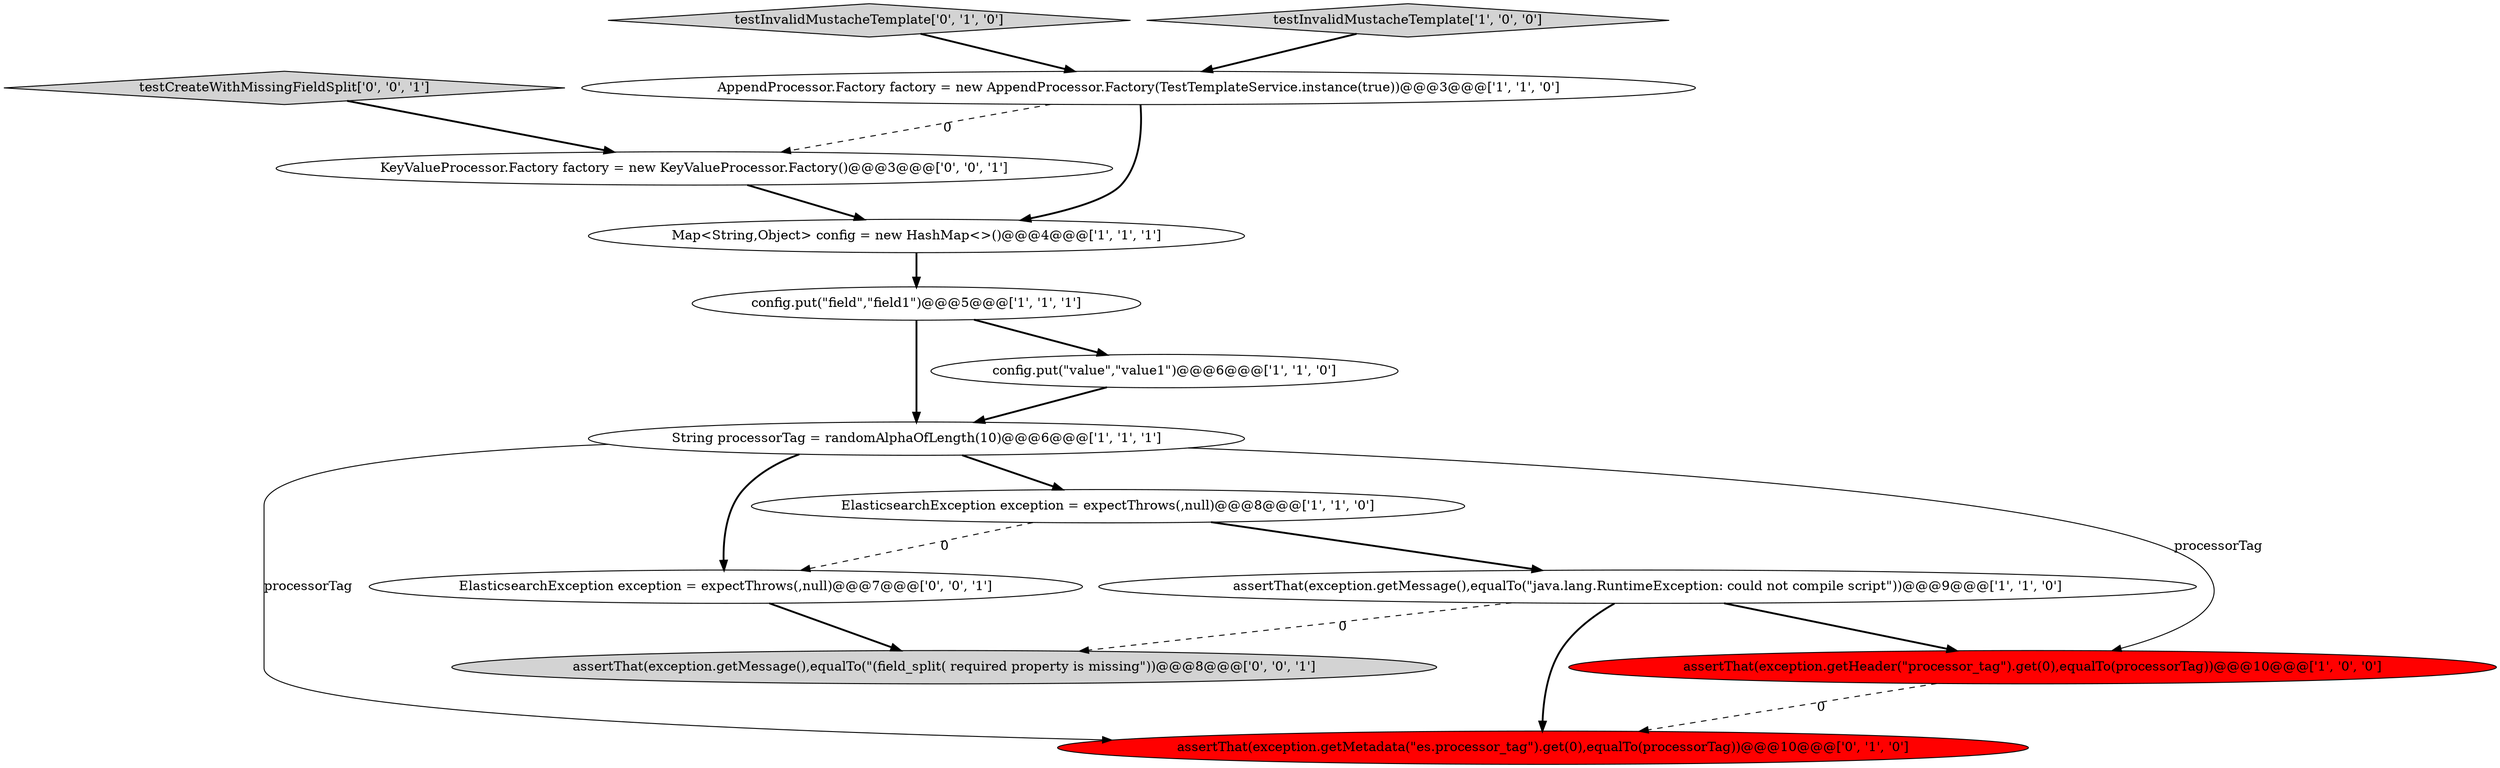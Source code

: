 digraph {
11 [style = filled, label = "ElasticsearchException exception = expectThrows(,null)@@@7@@@['0', '0', '1']", fillcolor = white, shape = ellipse image = "AAA0AAABBB3BBB"];
9 [style = filled, label = "testInvalidMustacheTemplate['0', '1', '0']", fillcolor = lightgray, shape = diamond image = "AAA0AAABBB2BBB"];
10 [style = filled, label = "assertThat(exception.getMetadata(\"es.processor_tag\").get(0),equalTo(processorTag))@@@10@@@['0', '1', '0']", fillcolor = red, shape = ellipse image = "AAA1AAABBB2BBB"];
7 [style = filled, label = "String processorTag = randomAlphaOfLength(10)@@@6@@@['1', '1', '1']", fillcolor = white, shape = ellipse image = "AAA0AAABBB1BBB"];
0 [style = filled, label = "Map<String,Object> config = new HashMap<>()@@@4@@@['1', '1', '1']", fillcolor = white, shape = ellipse image = "AAA0AAABBB1BBB"];
8 [style = filled, label = "ElasticsearchException exception = expectThrows(,null)@@@8@@@['1', '1', '0']", fillcolor = white, shape = ellipse image = "AAA0AAABBB1BBB"];
1 [style = filled, label = "testInvalidMustacheTemplate['1', '0', '0']", fillcolor = lightgray, shape = diamond image = "AAA0AAABBB1BBB"];
4 [style = filled, label = "AppendProcessor.Factory factory = new AppendProcessor.Factory(TestTemplateService.instance(true))@@@3@@@['1', '1', '0']", fillcolor = white, shape = ellipse image = "AAA0AAABBB1BBB"];
6 [style = filled, label = "config.put(\"value\",\"value1\")@@@6@@@['1', '1', '0']", fillcolor = white, shape = ellipse image = "AAA0AAABBB1BBB"];
13 [style = filled, label = "testCreateWithMissingFieldSplit['0', '0', '1']", fillcolor = lightgray, shape = diamond image = "AAA0AAABBB3BBB"];
2 [style = filled, label = "assertThat(exception.getMessage(),equalTo(\"java.lang.RuntimeException: could not compile script\"))@@@9@@@['1', '1', '0']", fillcolor = white, shape = ellipse image = "AAA0AAABBB1BBB"];
3 [style = filled, label = "assertThat(exception.getHeader(\"processor_tag\").get(0),equalTo(processorTag))@@@10@@@['1', '0', '0']", fillcolor = red, shape = ellipse image = "AAA1AAABBB1BBB"];
12 [style = filled, label = "KeyValueProcessor.Factory factory = new KeyValueProcessor.Factory()@@@3@@@['0', '0', '1']", fillcolor = white, shape = ellipse image = "AAA0AAABBB3BBB"];
14 [style = filled, label = "assertThat(exception.getMessage(),equalTo(\"(field_split( required property is missing\"))@@@8@@@['0', '0', '1']", fillcolor = lightgray, shape = ellipse image = "AAA0AAABBB3BBB"];
5 [style = filled, label = "config.put(\"field\",\"field1\")@@@5@@@['1', '1', '1']", fillcolor = white, shape = ellipse image = "AAA0AAABBB1BBB"];
1->4 [style = bold, label=""];
7->10 [style = solid, label="processorTag"];
7->11 [style = bold, label=""];
11->14 [style = bold, label=""];
9->4 [style = bold, label=""];
2->3 [style = bold, label=""];
7->8 [style = bold, label=""];
2->10 [style = bold, label=""];
12->0 [style = bold, label=""];
4->12 [style = dashed, label="0"];
4->0 [style = bold, label=""];
7->3 [style = solid, label="processorTag"];
13->12 [style = bold, label=""];
5->6 [style = bold, label=""];
2->14 [style = dashed, label="0"];
8->2 [style = bold, label=""];
5->7 [style = bold, label=""];
3->10 [style = dashed, label="0"];
8->11 [style = dashed, label="0"];
6->7 [style = bold, label=""];
0->5 [style = bold, label=""];
}
